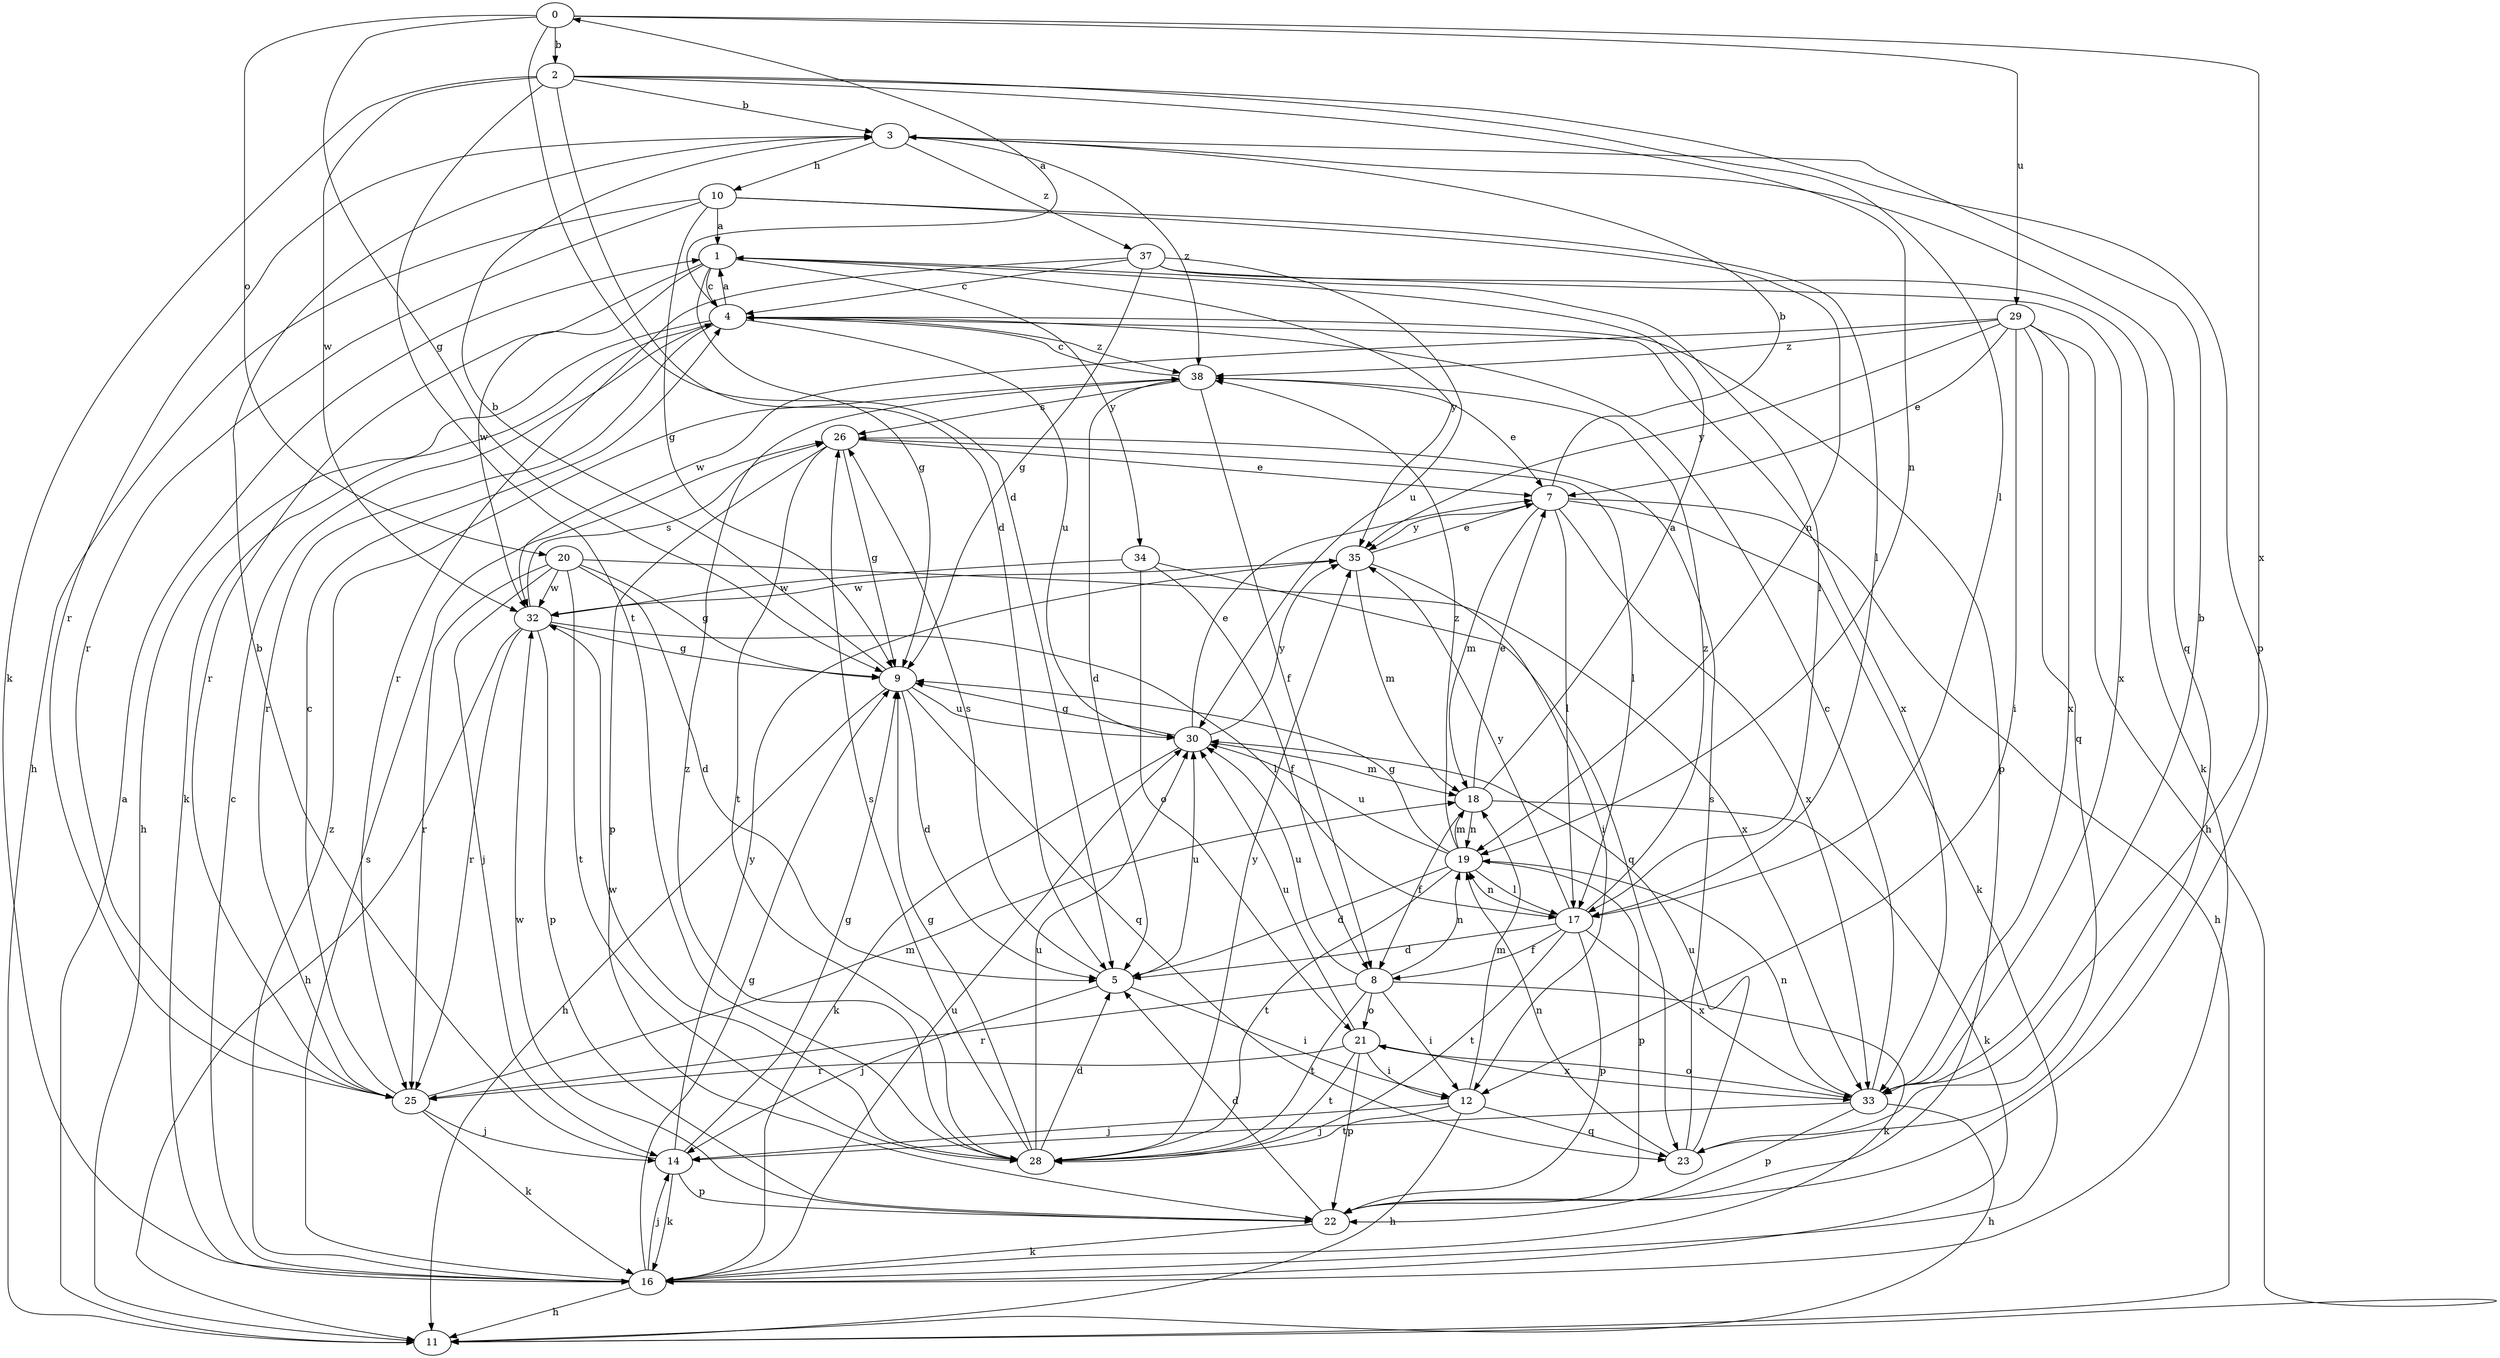 strict digraph  {
0;
1;
2;
3;
4;
5;
7;
8;
9;
10;
11;
12;
14;
16;
17;
18;
19;
20;
21;
22;
23;
25;
26;
28;
29;
30;
32;
33;
34;
35;
37;
38;
0 -> 2  [label=b];
0 -> 5  [label=d];
0 -> 9  [label=g];
0 -> 20  [label=o];
0 -> 29  [label=u];
0 -> 33  [label=x];
1 -> 4  [label=c];
1 -> 9  [label=g];
1 -> 17  [label=l];
1 -> 25  [label=r];
1 -> 32  [label=w];
1 -> 34  [label=y];
1 -> 35  [label=y];
2 -> 3  [label=b];
2 -> 5  [label=d];
2 -> 16  [label=k];
2 -> 17  [label=l];
2 -> 19  [label=n];
2 -> 22  [label=p];
2 -> 28  [label=t];
2 -> 32  [label=w];
3 -> 10  [label=h];
3 -> 23  [label=q];
3 -> 25  [label=r];
3 -> 37  [label=z];
3 -> 38  [label=z];
4 -> 0  [label=a];
4 -> 1  [label=a];
4 -> 11  [label=h];
4 -> 16  [label=k];
4 -> 22  [label=p];
4 -> 25  [label=r];
4 -> 30  [label=u];
4 -> 33  [label=x];
4 -> 38  [label=z];
5 -> 12  [label=i];
5 -> 14  [label=j];
5 -> 26  [label=s];
5 -> 30  [label=u];
7 -> 3  [label=b];
7 -> 11  [label=h];
7 -> 16  [label=k];
7 -> 17  [label=l];
7 -> 18  [label=m];
7 -> 33  [label=x];
7 -> 35  [label=y];
8 -> 12  [label=i];
8 -> 16  [label=k];
8 -> 19  [label=n];
8 -> 21  [label=o];
8 -> 25  [label=r];
8 -> 28  [label=t];
8 -> 30  [label=u];
9 -> 3  [label=b];
9 -> 5  [label=d];
9 -> 11  [label=h];
9 -> 23  [label=q];
9 -> 30  [label=u];
10 -> 1  [label=a];
10 -> 9  [label=g];
10 -> 11  [label=h];
10 -> 17  [label=l];
10 -> 19  [label=n];
10 -> 25  [label=r];
11 -> 1  [label=a];
12 -> 11  [label=h];
12 -> 14  [label=j];
12 -> 18  [label=m];
12 -> 23  [label=q];
12 -> 28  [label=t];
14 -> 3  [label=b];
14 -> 9  [label=g];
14 -> 16  [label=k];
14 -> 22  [label=p];
14 -> 35  [label=y];
16 -> 4  [label=c];
16 -> 9  [label=g];
16 -> 11  [label=h];
16 -> 14  [label=j];
16 -> 26  [label=s];
16 -> 30  [label=u];
16 -> 38  [label=z];
17 -> 5  [label=d];
17 -> 8  [label=f];
17 -> 19  [label=n];
17 -> 22  [label=p];
17 -> 28  [label=t];
17 -> 33  [label=x];
17 -> 35  [label=y];
17 -> 38  [label=z];
18 -> 1  [label=a];
18 -> 7  [label=e];
18 -> 8  [label=f];
18 -> 16  [label=k];
18 -> 19  [label=n];
19 -> 5  [label=d];
19 -> 9  [label=g];
19 -> 17  [label=l];
19 -> 18  [label=m];
19 -> 22  [label=p];
19 -> 28  [label=t];
19 -> 30  [label=u];
19 -> 38  [label=z];
20 -> 5  [label=d];
20 -> 9  [label=g];
20 -> 14  [label=j];
20 -> 25  [label=r];
20 -> 28  [label=t];
20 -> 32  [label=w];
20 -> 33  [label=x];
21 -> 12  [label=i];
21 -> 22  [label=p];
21 -> 25  [label=r];
21 -> 28  [label=t];
21 -> 30  [label=u];
21 -> 33  [label=x];
22 -> 5  [label=d];
22 -> 16  [label=k];
22 -> 32  [label=w];
23 -> 19  [label=n];
23 -> 26  [label=s];
23 -> 30  [label=u];
25 -> 4  [label=c];
25 -> 14  [label=j];
25 -> 16  [label=k];
25 -> 18  [label=m];
26 -> 7  [label=e];
26 -> 9  [label=g];
26 -> 17  [label=l];
26 -> 22  [label=p];
26 -> 28  [label=t];
28 -> 5  [label=d];
28 -> 9  [label=g];
28 -> 26  [label=s];
28 -> 30  [label=u];
28 -> 32  [label=w];
28 -> 35  [label=y];
28 -> 38  [label=z];
29 -> 7  [label=e];
29 -> 11  [label=h];
29 -> 12  [label=i];
29 -> 23  [label=q];
29 -> 32  [label=w];
29 -> 33  [label=x];
29 -> 35  [label=y];
29 -> 38  [label=z];
30 -> 7  [label=e];
30 -> 9  [label=g];
30 -> 16  [label=k];
30 -> 18  [label=m];
30 -> 35  [label=y];
32 -> 9  [label=g];
32 -> 11  [label=h];
32 -> 17  [label=l];
32 -> 22  [label=p];
32 -> 25  [label=r];
32 -> 26  [label=s];
33 -> 3  [label=b];
33 -> 4  [label=c];
33 -> 11  [label=h];
33 -> 14  [label=j];
33 -> 19  [label=n];
33 -> 21  [label=o];
33 -> 22  [label=p];
34 -> 8  [label=f];
34 -> 21  [label=o];
34 -> 23  [label=q];
34 -> 32  [label=w];
35 -> 7  [label=e];
35 -> 12  [label=i];
35 -> 18  [label=m];
35 -> 32  [label=w];
37 -> 4  [label=c];
37 -> 9  [label=g];
37 -> 16  [label=k];
37 -> 25  [label=r];
37 -> 30  [label=u];
37 -> 33  [label=x];
38 -> 4  [label=c];
38 -> 5  [label=d];
38 -> 7  [label=e];
38 -> 8  [label=f];
38 -> 26  [label=s];
}
